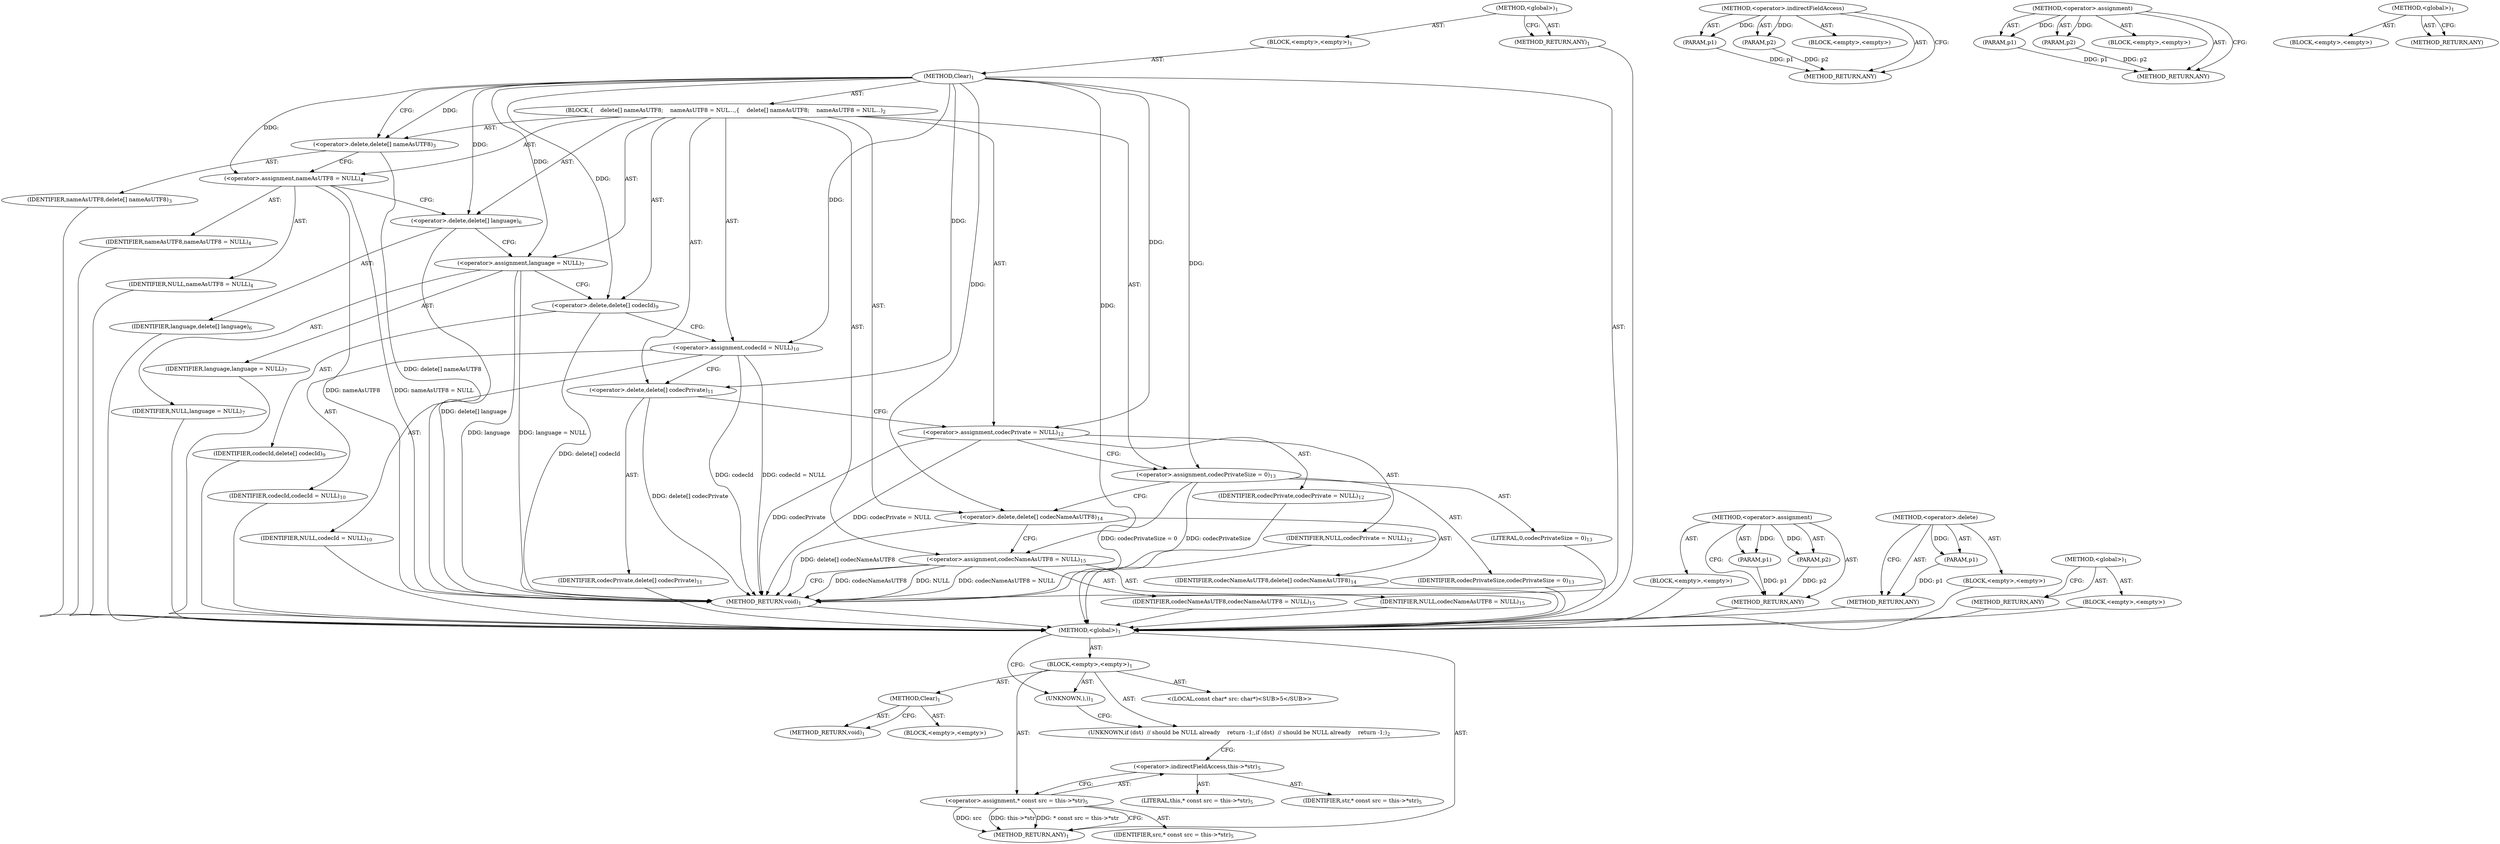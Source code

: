 digraph "&lt;global&gt;" {
vulnerable_6 [label=<(METHOD,&lt;global&gt;)<SUB>1</SUB>>];
vulnerable_7 [label=<(BLOCK,&lt;empty&gt;,&lt;empty&gt;)<SUB>1</SUB>>];
vulnerable_8 [label=<(METHOD,Clear)<SUB>1</SUB>>];
vulnerable_9 [label=<(BLOCK,{
    delete[] nameAsUTF8;
    nameAsUTF8 = NUL...,{
    delete[] nameAsUTF8;
    nameAsUTF8 = NUL...)<SUB>2</SUB>>];
vulnerable_10 [label=<(&lt;operator&gt;.delete,delete[] nameAsUTF8)<SUB>3</SUB>>];
vulnerable_11 [label=<(IDENTIFIER,nameAsUTF8,delete[] nameAsUTF8)<SUB>3</SUB>>];
vulnerable_12 [label=<(&lt;operator&gt;.assignment,nameAsUTF8 = NULL)<SUB>4</SUB>>];
vulnerable_13 [label=<(IDENTIFIER,nameAsUTF8,nameAsUTF8 = NULL)<SUB>4</SUB>>];
vulnerable_14 [label=<(IDENTIFIER,NULL,nameAsUTF8 = NULL)<SUB>4</SUB>>];
vulnerable_15 [label=<(&lt;operator&gt;.delete,delete[] language)<SUB>6</SUB>>];
vulnerable_16 [label=<(IDENTIFIER,language,delete[] language)<SUB>6</SUB>>];
vulnerable_17 [label=<(&lt;operator&gt;.assignment,language = NULL)<SUB>7</SUB>>];
vulnerable_18 [label=<(IDENTIFIER,language,language = NULL)<SUB>7</SUB>>];
vulnerable_19 [label=<(IDENTIFIER,NULL,language = NULL)<SUB>7</SUB>>];
vulnerable_20 [label=<(&lt;operator&gt;.delete,delete[] codecId)<SUB>9</SUB>>];
vulnerable_21 [label=<(IDENTIFIER,codecId,delete[] codecId)<SUB>9</SUB>>];
vulnerable_22 [label=<(&lt;operator&gt;.assignment,codecId = NULL)<SUB>10</SUB>>];
vulnerable_23 [label=<(IDENTIFIER,codecId,codecId = NULL)<SUB>10</SUB>>];
vulnerable_24 [label=<(IDENTIFIER,NULL,codecId = NULL)<SUB>10</SUB>>];
vulnerable_25 [label=<(&lt;operator&gt;.delete,delete[] codecPrivate)<SUB>11</SUB>>];
vulnerable_26 [label=<(IDENTIFIER,codecPrivate,delete[] codecPrivate)<SUB>11</SUB>>];
vulnerable_27 [label=<(&lt;operator&gt;.assignment,codecPrivate = NULL)<SUB>12</SUB>>];
vulnerable_28 [label=<(IDENTIFIER,codecPrivate,codecPrivate = NULL)<SUB>12</SUB>>];
vulnerable_29 [label=<(IDENTIFIER,NULL,codecPrivate = NULL)<SUB>12</SUB>>];
vulnerable_30 [label=<(&lt;operator&gt;.assignment,codecPrivateSize = 0)<SUB>13</SUB>>];
vulnerable_31 [label=<(IDENTIFIER,codecPrivateSize,codecPrivateSize = 0)<SUB>13</SUB>>];
vulnerable_32 [label=<(LITERAL,0,codecPrivateSize = 0)<SUB>13</SUB>>];
vulnerable_33 [label=<(&lt;operator&gt;.delete,delete[] codecNameAsUTF8)<SUB>14</SUB>>];
vulnerable_34 [label=<(IDENTIFIER,codecNameAsUTF8,delete[] codecNameAsUTF8)<SUB>14</SUB>>];
vulnerable_35 [label=<(&lt;operator&gt;.assignment,codecNameAsUTF8 = NULL)<SUB>15</SUB>>];
vulnerable_36 [label=<(IDENTIFIER,codecNameAsUTF8,codecNameAsUTF8 = NULL)<SUB>15</SUB>>];
vulnerable_37 [label=<(IDENTIFIER,NULL,codecNameAsUTF8 = NULL)<SUB>15</SUB>>];
vulnerable_38 [label=<(METHOD_RETURN,void)<SUB>1</SUB>>];
vulnerable_40 [label=<(METHOD_RETURN,ANY)<SUB>1</SUB>>];
vulnerable_59 [label=<(METHOD,&lt;operator&gt;.assignment)>];
vulnerable_60 [label=<(PARAM,p1)>];
vulnerable_61 [label=<(PARAM,p2)>];
vulnerable_62 [label=<(BLOCK,&lt;empty&gt;,&lt;empty&gt;)>];
vulnerable_63 [label=<(METHOD_RETURN,ANY)>];
vulnerable_55 [label=<(METHOD,&lt;operator&gt;.delete)>];
vulnerable_56 [label=<(PARAM,p1)>];
vulnerable_57 [label=<(BLOCK,&lt;empty&gt;,&lt;empty&gt;)>];
vulnerable_58 [label=<(METHOD_RETURN,ANY)>];
vulnerable_49 [label=<(METHOD,&lt;global&gt;)<SUB>1</SUB>>];
vulnerable_50 [label=<(BLOCK,&lt;empty&gt;,&lt;empty&gt;)>];
vulnerable_51 [label=<(METHOD_RETURN,ANY)>];
fixed_6 [label=<(METHOD,&lt;global&gt;)<SUB>1</SUB>>];
fixed_7 [label=<(BLOCK,&lt;empty&gt;,&lt;empty&gt;)<SUB>1</SUB>>];
fixed_8 [label=<(METHOD,Clear)<SUB>1</SUB>>];
fixed_9 [label=<(BLOCK,&lt;empty&gt;,&lt;empty&gt;)>];
fixed_10 [label=<(METHOD_RETURN,void)<SUB>1</SUB>>];
fixed_12 [label=<(UNKNOWN,),))<SUB>1</SUB>>];
fixed_13 [label=<(UNKNOWN,if (dst)  // should be NULL already
    return -1;,if (dst)  // should be NULL already
    return -1;)<SUB>2</SUB>>];
fixed_14 [label="<(LOCAL,const char* src: char*)<SUB>5</SUB>>"];
fixed_15 [label=<(&lt;operator&gt;.assignment,* const src = this-&gt;*str)<SUB>5</SUB>>];
fixed_16 [label=<(IDENTIFIER,src,* const src = this-&gt;*str)<SUB>5</SUB>>];
fixed_17 [label=<(&lt;operator&gt;.indirectFieldAccess,this-&gt;*str)<SUB>5</SUB>>];
fixed_18 [label=<(LITERAL,this,* const src = this-&gt;*str)<SUB>5</SUB>>];
fixed_19 [label=<(IDENTIFIER,str,* const src = this-&gt;*str)<SUB>5</SUB>>];
fixed_20 [label=<(METHOD_RETURN,ANY)<SUB>1</SUB>>];
fixed_40 [label=<(METHOD,&lt;operator&gt;.indirectFieldAccess)>];
fixed_41 [label=<(PARAM,p1)>];
fixed_42 [label=<(PARAM,p2)>];
fixed_43 [label=<(BLOCK,&lt;empty&gt;,&lt;empty&gt;)>];
fixed_44 [label=<(METHOD_RETURN,ANY)>];
fixed_35 [label=<(METHOD,&lt;operator&gt;.assignment)>];
fixed_36 [label=<(PARAM,p1)>];
fixed_37 [label=<(PARAM,p2)>];
fixed_38 [label=<(BLOCK,&lt;empty&gt;,&lt;empty&gt;)>];
fixed_39 [label=<(METHOD_RETURN,ANY)>];
fixed_29 [label=<(METHOD,&lt;global&gt;)<SUB>1</SUB>>];
fixed_30 [label=<(BLOCK,&lt;empty&gt;,&lt;empty&gt;)>];
fixed_31 [label=<(METHOD_RETURN,ANY)>];
vulnerable_6 -> vulnerable_7  [key=0, label="AST: "];
vulnerable_6 -> vulnerable_40  [key=0, label="AST: "];
vulnerable_6 -> vulnerable_40  [key=1, label="CFG: "];
vulnerable_7 -> vulnerable_8  [key=0, label="AST: "];
vulnerable_8 -> vulnerable_9  [key=0, label="AST: "];
vulnerable_8 -> vulnerable_38  [key=0, label="AST: "];
vulnerable_8 -> vulnerable_10  [key=0, label="CFG: "];
vulnerable_8 -> vulnerable_10  [key=1, label="DDG: "];
vulnerable_8 -> vulnerable_12  [key=0, label="DDG: "];
vulnerable_8 -> vulnerable_17  [key=0, label="DDG: "];
vulnerable_8 -> vulnerable_22  [key=0, label="DDG: "];
vulnerable_8 -> vulnerable_27  [key=0, label="DDG: "];
vulnerable_8 -> vulnerable_30  [key=0, label="DDG: "];
vulnerable_8 -> vulnerable_35  [key=0, label="DDG: "];
vulnerable_8 -> vulnerable_15  [key=0, label="DDG: "];
vulnerable_8 -> vulnerable_20  [key=0, label="DDG: "];
vulnerable_8 -> vulnerable_25  [key=0, label="DDG: "];
vulnerable_8 -> vulnerable_33  [key=0, label="DDG: "];
vulnerable_9 -> vulnerable_10  [key=0, label="AST: "];
vulnerable_9 -> vulnerable_12  [key=0, label="AST: "];
vulnerable_9 -> vulnerable_15  [key=0, label="AST: "];
vulnerable_9 -> vulnerable_17  [key=0, label="AST: "];
vulnerable_9 -> vulnerable_20  [key=0, label="AST: "];
vulnerable_9 -> vulnerable_22  [key=0, label="AST: "];
vulnerable_9 -> vulnerable_25  [key=0, label="AST: "];
vulnerable_9 -> vulnerable_27  [key=0, label="AST: "];
vulnerable_9 -> vulnerable_30  [key=0, label="AST: "];
vulnerable_9 -> vulnerable_33  [key=0, label="AST: "];
vulnerable_9 -> vulnerable_35  [key=0, label="AST: "];
vulnerable_10 -> vulnerable_11  [key=0, label="AST: "];
vulnerable_10 -> vulnerable_12  [key=0, label="CFG: "];
vulnerable_10 -> vulnerable_38  [key=0, label="DDG: delete[] nameAsUTF8"];
vulnerable_11 -> fixed_6  [key=0];
vulnerable_12 -> vulnerable_13  [key=0, label="AST: "];
vulnerable_12 -> vulnerable_14  [key=0, label="AST: "];
vulnerable_12 -> vulnerable_15  [key=0, label="CFG: "];
vulnerable_12 -> vulnerable_38  [key=0, label="DDG: nameAsUTF8"];
vulnerable_12 -> vulnerable_38  [key=1, label="DDG: nameAsUTF8 = NULL"];
vulnerable_13 -> fixed_6  [key=0];
vulnerable_14 -> fixed_6  [key=0];
vulnerable_15 -> vulnerable_16  [key=0, label="AST: "];
vulnerable_15 -> vulnerable_17  [key=0, label="CFG: "];
vulnerable_15 -> vulnerable_38  [key=0, label="DDG: delete[] language"];
vulnerable_16 -> fixed_6  [key=0];
vulnerable_17 -> vulnerable_18  [key=0, label="AST: "];
vulnerable_17 -> vulnerable_19  [key=0, label="AST: "];
vulnerable_17 -> vulnerable_20  [key=0, label="CFG: "];
vulnerable_17 -> vulnerable_38  [key=0, label="DDG: language"];
vulnerable_17 -> vulnerable_38  [key=1, label="DDG: language = NULL"];
vulnerable_18 -> fixed_6  [key=0];
vulnerable_19 -> fixed_6  [key=0];
vulnerable_20 -> vulnerable_21  [key=0, label="AST: "];
vulnerable_20 -> vulnerable_22  [key=0, label="CFG: "];
vulnerable_20 -> vulnerable_38  [key=0, label="DDG: delete[] codecId"];
vulnerable_21 -> fixed_6  [key=0];
vulnerable_22 -> vulnerable_23  [key=0, label="AST: "];
vulnerable_22 -> vulnerable_24  [key=0, label="AST: "];
vulnerable_22 -> vulnerable_25  [key=0, label="CFG: "];
vulnerable_22 -> vulnerable_38  [key=0, label="DDG: codecId"];
vulnerable_22 -> vulnerable_38  [key=1, label="DDG: codecId = NULL"];
vulnerable_23 -> fixed_6  [key=0];
vulnerable_24 -> fixed_6  [key=0];
vulnerable_25 -> vulnerable_26  [key=0, label="AST: "];
vulnerable_25 -> vulnerable_27  [key=0, label="CFG: "];
vulnerable_25 -> vulnerable_38  [key=0, label="DDG: delete[] codecPrivate"];
vulnerable_26 -> fixed_6  [key=0];
vulnerable_27 -> vulnerable_28  [key=0, label="AST: "];
vulnerable_27 -> vulnerable_29  [key=0, label="AST: "];
vulnerable_27 -> vulnerable_30  [key=0, label="CFG: "];
vulnerable_27 -> vulnerable_38  [key=0, label="DDG: codecPrivate"];
vulnerable_27 -> vulnerable_38  [key=1, label="DDG: codecPrivate = NULL"];
vulnerable_28 -> fixed_6  [key=0];
vulnerable_29 -> fixed_6  [key=0];
vulnerable_30 -> vulnerable_31  [key=0, label="AST: "];
vulnerable_30 -> vulnerable_32  [key=0, label="AST: "];
vulnerable_30 -> vulnerable_33  [key=0, label="CFG: "];
vulnerable_30 -> vulnerable_38  [key=0, label="DDG: codecPrivateSize = 0"];
vulnerable_30 -> vulnerable_38  [key=1, label="DDG: codecPrivateSize"];
vulnerable_31 -> fixed_6  [key=0];
vulnerable_32 -> fixed_6  [key=0];
vulnerable_33 -> vulnerable_34  [key=0, label="AST: "];
vulnerable_33 -> vulnerable_35  [key=0, label="CFG: "];
vulnerable_33 -> vulnerable_38  [key=0, label="DDG: delete[] codecNameAsUTF8"];
vulnerable_34 -> fixed_6  [key=0];
vulnerable_35 -> vulnerable_36  [key=0, label="AST: "];
vulnerable_35 -> vulnerable_37  [key=0, label="AST: "];
vulnerable_35 -> vulnerable_38  [key=0, label="CFG: "];
vulnerable_35 -> vulnerable_38  [key=1, label="DDG: codecNameAsUTF8"];
vulnerable_35 -> vulnerable_38  [key=2, label="DDG: NULL"];
vulnerable_35 -> vulnerable_38  [key=3, label="DDG: codecNameAsUTF8 = NULL"];
vulnerable_36 -> fixed_6  [key=0];
vulnerable_37 -> fixed_6  [key=0];
vulnerable_38 -> fixed_6  [key=0];
vulnerable_40 -> fixed_6  [key=0];
vulnerable_59 -> vulnerable_60  [key=0, label="AST: "];
vulnerable_59 -> vulnerable_60  [key=1, label="DDG: "];
vulnerable_59 -> vulnerable_62  [key=0, label="AST: "];
vulnerable_59 -> vulnerable_61  [key=0, label="AST: "];
vulnerable_59 -> vulnerable_61  [key=1, label="DDG: "];
vulnerable_59 -> vulnerable_63  [key=0, label="AST: "];
vulnerable_59 -> vulnerable_63  [key=1, label="CFG: "];
vulnerable_60 -> vulnerable_63  [key=0, label="DDG: p1"];
vulnerable_61 -> vulnerable_63  [key=0, label="DDG: p2"];
vulnerable_62 -> fixed_6  [key=0];
vulnerable_63 -> fixed_6  [key=0];
vulnerable_55 -> vulnerable_56  [key=0, label="AST: "];
vulnerable_55 -> vulnerable_56  [key=1, label="DDG: "];
vulnerable_55 -> vulnerable_57  [key=0, label="AST: "];
vulnerable_55 -> vulnerable_58  [key=0, label="AST: "];
vulnerable_55 -> vulnerable_58  [key=1, label="CFG: "];
vulnerable_56 -> vulnerable_58  [key=0, label="DDG: p1"];
vulnerable_57 -> fixed_6  [key=0];
vulnerable_58 -> fixed_6  [key=0];
vulnerable_49 -> vulnerable_50  [key=0, label="AST: "];
vulnerable_49 -> vulnerable_51  [key=0, label="AST: "];
vulnerable_49 -> vulnerable_51  [key=1, label="CFG: "];
vulnerable_50 -> fixed_6  [key=0];
vulnerable_51 -> fixed_6  [key=0];
fixed_6 -> fixed_7  [key=0, label="AST: "];
fixed_6 -> fixed_20  [key=0, label="AST: "];
fixed_6 -> fixed_12  [key=0, label="CFG: "];
fixed_7 -> fixed_8  [key=0, label="AST: "];
fixed_7 -> fixed_12  [key=0, label="AST: "];
fixed_7 -> fixed_13  [key=0, label="AST: "];
fixed_7 -> fixed_14  [key=0, label="AST: "];
fixed_7 -> fixed_15  [key=0, label="AST: "];
fixed_8 -> fixed_9  [key=0, label="AST: "];
fixed_8 -> fixed_10  [key=0, label="AST: "];
fixed_8 -> fixed_10  [key=1, label="CFG: "];
fixed_12 -> fixed_13  [key=0, label="CFG: "];
fixed_13 -> fixed_17  [key=0, label="CFG: "];
fixed_15 -> fixed_16  [key=0, label="AST: "];
fixed_15 -> fixed_17  [key=0, label="AST: "];
fixed_15 -> fixed_20  [key=0, label="CFG: "];
fixed_15 -> fixed_20  [key=1, label="DDG: src"];
fixed_15 -> fixed_20  [key=2, label="DDG: this-&gt;*str"];
fixed_15 -> fixed_20  [key=3, label="DDG: * const src = this-&gt;*str"];
fixed_17 -> fixed_18  [key=0, label="AST: "];
fixed_17 -> fixed_19  [key=0, label="AST: "];
fixed_17 -> fixed_15  [key=0, label="CFG: "];
fixed_40 -> fixed_41  [key=0, label="AST: "];
fixed_40 -> fixed_41  [key=1, label="DDG: "];
fixed_40 -> fixed_43  [key=0, label="AST: "];
fixed_40 -> fixed_42  [key=0, label="AST: "];
fixed_40 -> fixed_42  [key=1, label="DDG: "];
fixed_40 -> fixed_44  [key=0, label="AST: "];
fixed_40 -> fixed_44  [key=1, label="CFG: "];
fixed_41 -> fixed_44  [key=0, label="DDG: p1"];
fixed_42 -> fixed_44  [key=0, label="DDG: p2"];
fixed_35 -> fixed_36  [key=0, label="AST: "];
fixed_35 -> fixed_36  [key=1, label="DDG: "];
fixed_35 -> fixed_38  [key=0, label="AST: "];
fixed_35 -> fixed_37  [key=0, label="AST: "];
fixed_35 -> fixed_37  [key=1, label="DDG: "];
fixed_35 -> fixed_39  [key=0, label="AST: "];
fixed_35 -> fixed_39  [key=1, label="CFG: "];
fixed_36 -> fixed_39  [key=0, label="DDG: p1"];
fixed_37 -> fixed_39  [key=0, label="DDG: p2"];
fixed_29 -> fixed_30  [key=0, label="AST: "];
fixed_29 -> fixed_31  [key=0, label="AST: "];
fixed_29 -> fixed_31  [key=1, label="CFG: "];
}
